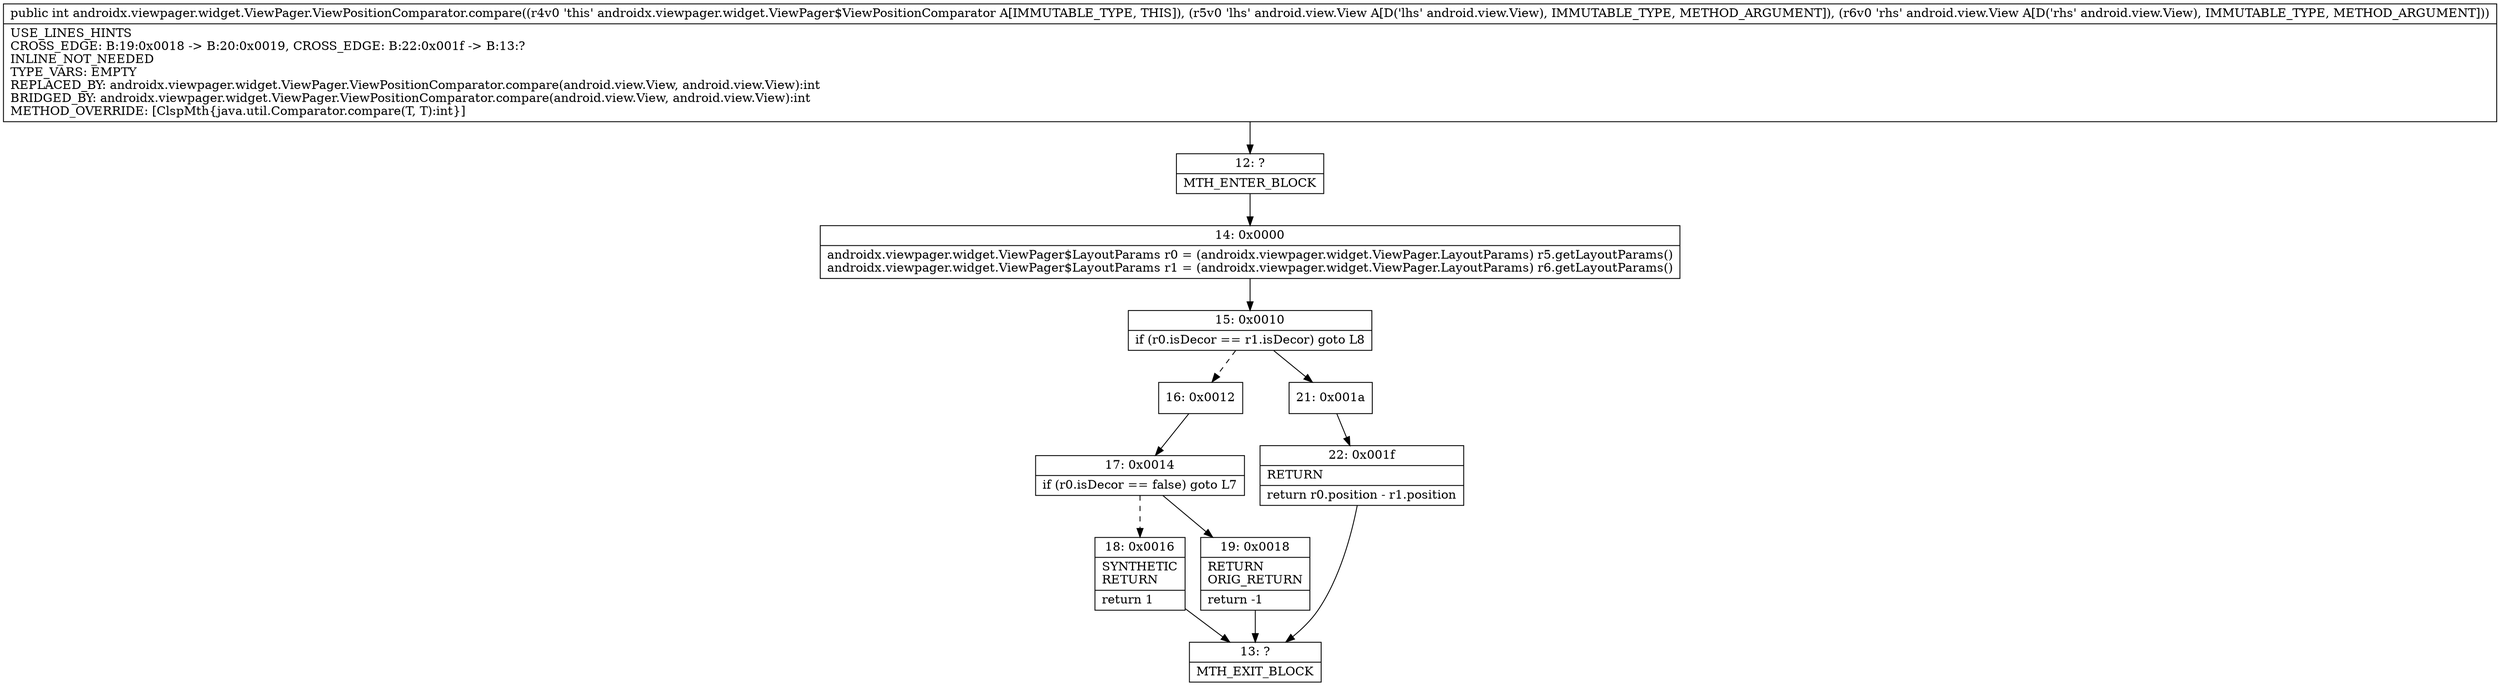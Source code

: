 digraph "CFG forandroidx.viewpager.widget.ViewPager.ViewPositionComparator.compare(Landroid\/view\/View;Landroid\/view\/View;)I" {
Node_12 [shape=record,label="{12\:\ ?|MTH_ENTER_BLOCK\l}"];
Node_14 [shape=record,label="{14\:\ 0x0000|androidx.viewpager.widget.ViewPager$LayoutParams r0 = (androidx.viewpager.widget.ViewPager.LayoutParams) r5.getLayoutParams()\landroidx.viewpager.widget.ViewPager$LayoutParams r1 = (androidx.viewpager.widget.ViewPager.LayoutParams) r6.getLayoutParams()\l}"];
Node_15 [shape=record,label="{15\:\ 0x0010|if (r0.isDecor == r1.isDecor) goto L8\l}"];
Node_16 [shape=record,label="{16\:\ 0x0012}"];
Node_17 [shape=record,label="{17\:\ 0x0014|if (r0.isDecor == false) goto L7\l}"];
Node_18 [shape=record,label="{18\:\ 0x0016|SYNTHETIC\lRETURN\l|return 1\l}"];
Node_13 [shape=record,label="{13\:\ ?|MTH_EXIT_BLOCK\l}"];
Node_19 [shape=record,label="{19\:\ 0x0018|RETURN\lORIG_RETURN\l|return \-1\l}"];
Node_21 [shape=record,label="{21\:\ 0x001a}"];
Node_22 [shape=record,label="{22\:\ 0x001f|RETURN\l|return r0.position \- r1.position\l}"];
MethodNode[shape=record,label="{public int androidx.viewpager.widget.ViewPager.ViewPositionComparator.compare((r4v0 'this' androidx.viewpager.widget.ViewPager$ViewPositionComparator A[IMMUTABLE_TYPE, THIS]), (r5v0 'lhs' android.view.View A[D('lhs' android.view.View), IMMUTABLE_TYPE, METHOD_ARGUMENT]), (r6v0 'rhs' android.view.View A[D('rhs' android.view.View), IMMUTABLE_TYPE, METHOD_ARGUMENT]))  | USE_LINES_HINTS\lCROSS_EDGE: B:19:0x0018 \-\> B:20:0x0019, CROSS_EDGE: B:22:0x001f \-\> B:13:?\lINLINE_NOT_NEEDED\lTYPE_VARS: EMPTY\lREPLACED_BY: androidx.viewpager.widget.ViewPager.ViewPositionComparator.compare(android.view.View, android.view.View):int\lBRIDGED_BY: androidx.viewpager.widget.ViewPager.ViewPositionComparator.compare(android.view.View, android.view.View):int\lMETHOD_OVERRIDE: [ClspMth\{java.util.Comparator.compare(T, T):int\}]\l}"];
MethodNode -> Node_12;Node_12 -> Node_14;
Node_14 -> Node_15;
Node_15 -> Node_16[style=dashed];
Node_15 -> Node_21;
Node_16 -> Node_17;
Node_17 -> Node_18[style=dashed];
Node_17 -> Node_19;
Node_18 -> Node_13;
Node_19 -> Node_13;
Node_21 -> Node_22;
Node_22 -> Node_13;
}

